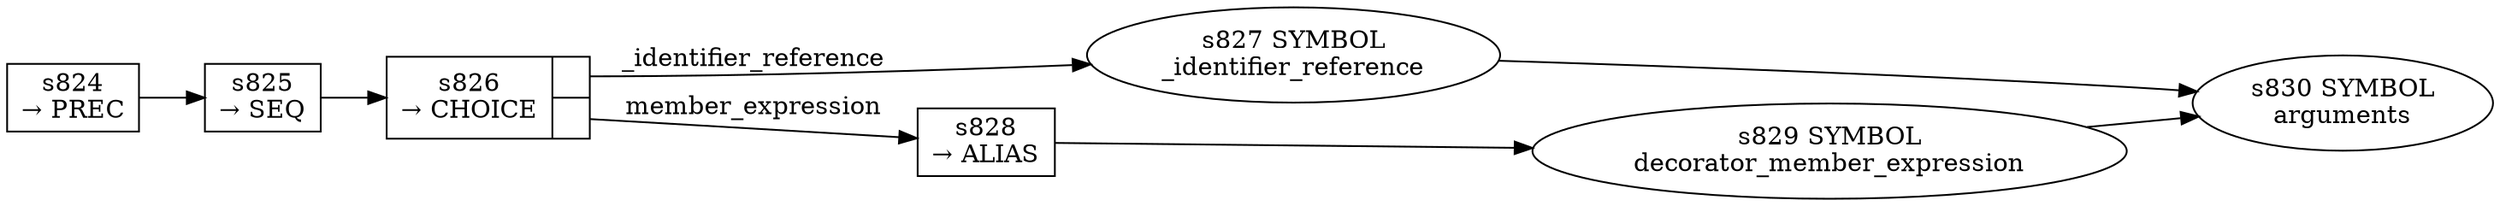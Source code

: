 
  digraph decorator_call_expression {
  
    rankdir=LR;
  
    s824 [label="s824\n&rarr; PREC", shape=record, fixedsize=false, peripheries=1];
  s825 [label="s825\n&rarr; SEQ", shape=record, fixedsize=false, peripheries=1];
  s826 [label="{s826\n&rarr; CHOICE|{<p0>|<p1>}}", shape=record, fixedsize=false, peripheries=1];
  s827 [label="s827 SYMBOL\n_identifier_reference" href="javascript-grammar.json._identifier_reference.dot.svg"];
  s826:p0 -> s827 [label="_identifier_reference"];
  s828 [label="s828\n&rarr; ALIAS", shape=record, fixedsize=false, peripheries=1];
  s829 [label="s829 SYMBOL\ndecorator_member_expression" href="javascript-grammar.json.decorator_member_expression.dot.svg"];
  s828 -> s829 [];
  s826:p1 -> s828 [label="member_expression"];
  s825 -> s826 [];
  s830 [label="s830 SYMBOL\narguments" href="javascript-grammar.json.arguments.dot.svg"];
  s827 -> s830 [];
  s829 -> s830 [];
  s824 -> s825 [];
  
  }
  